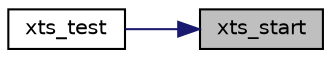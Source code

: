digraph "xts_start"
{
 // LATEX_PDF_SIZE
  edge [fontname="Helvetica",fontsize="10",labelfontname="Helvetica",labelfontsize="10"];
  node [fontname="Helvetica",fontsize="10",shape=record];
  rankdir="RL";
  Node7 [label="xts_start",height=0.2,width=0.4,color="black", fillcolor="grey75", style="filled", fontcolor="black",tooltip="Source donated by Elliptic Semiconductor Inc (www.ellipticsemi.com) to the LibTom Projects."];
  Node7 -> Node8 [dir="back",color="midnightblue",fontsize="10",style="solid"];
  Node8 [label="xts_test",height=0.2,width=0.4,color="black", fillcolor="white", style="filled",URL="$xts__test_8c.html#a8e893dde81f654451ba645d3a162dc24",tooltip="Source donated by Elliptic Semiconductor Inc (www.ellipticsemi.com) to the LibTom Projects."];
}
